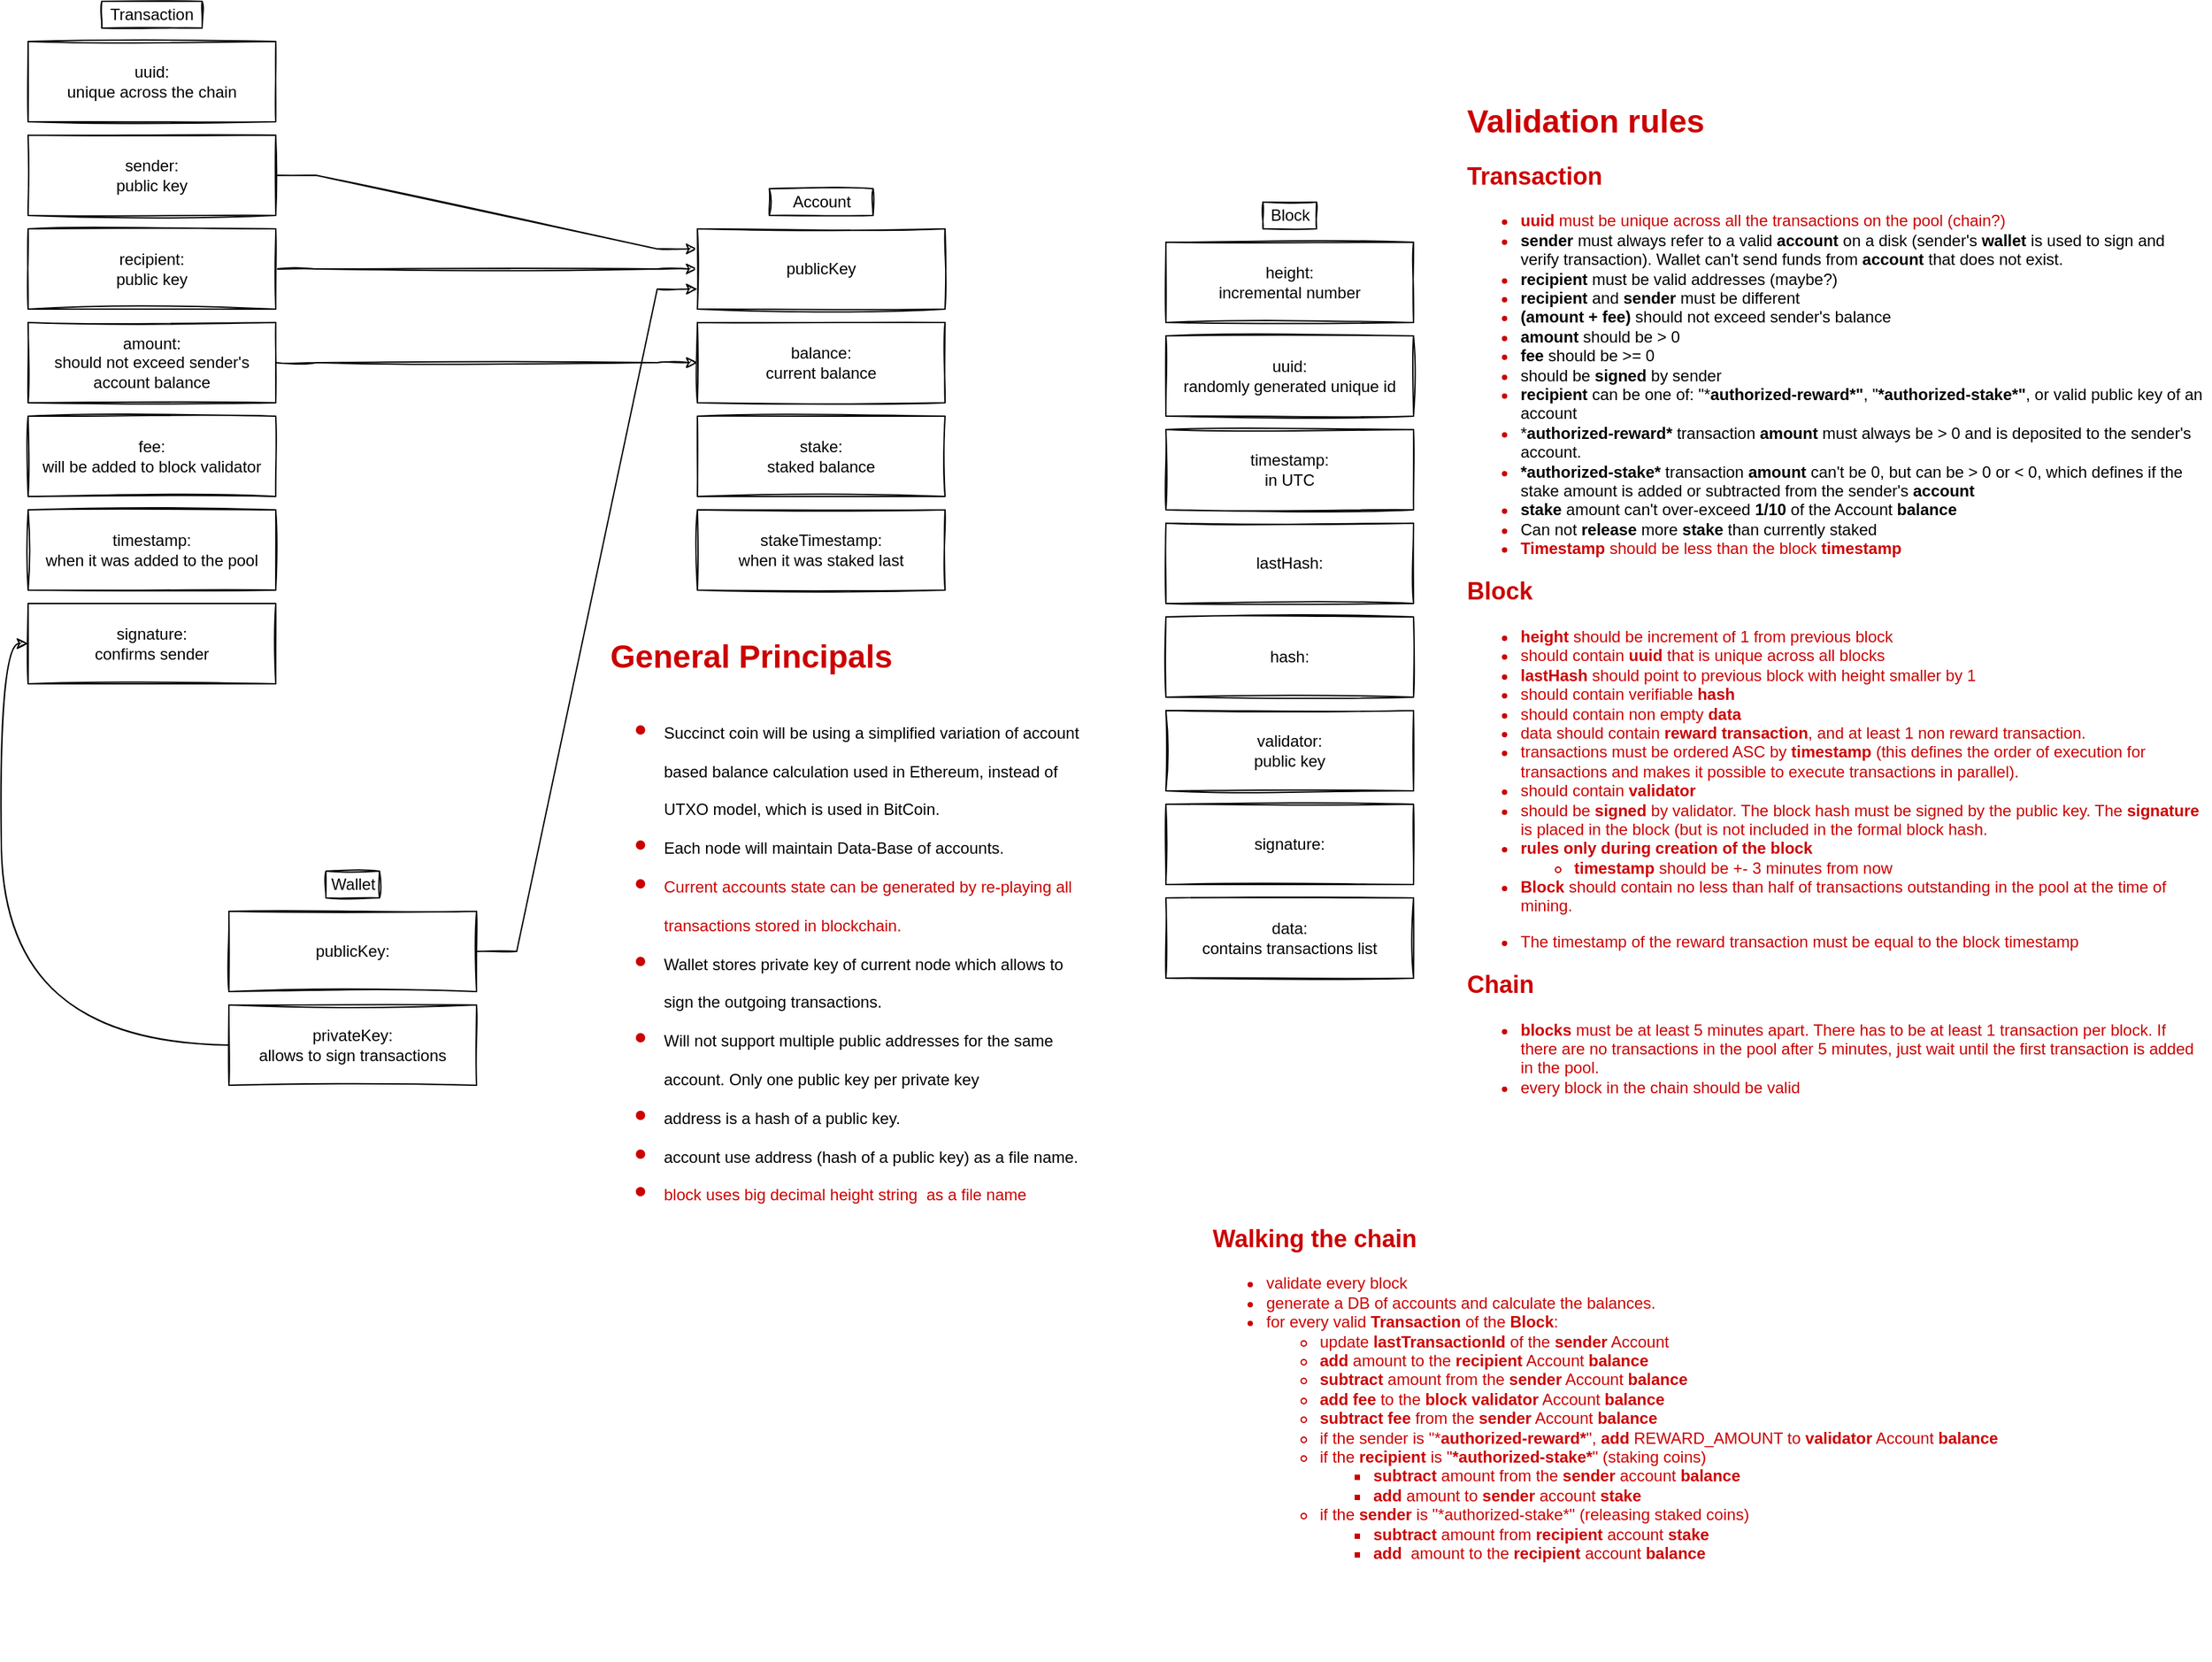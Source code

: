 <mxfile version="13.6.2" type="device"><diagram id="UOPjFhgSH-NBCn5mMsvi" name="Page-1"><mxGraphModel dx="632" dy="560" grid="1" gridSize="10" guides="1" tooltips="1" connect="1" arrows="1" fold="1" page="1" pageScale="1" pageWidth="850" pageHeight="1100" math="0" shadow="0"><root><mxCell id="0"/><mxCell id="1" parent="0"/><mxCell id="68P404522QT9SfdU48aJ-20" style="edgeStyle=entityRelationEdgeStyle;rounded=0;sketch=1;orthogonalLoop=1;jettySize=auto;html=1;entryX=0;entryY=0.25;entryDx=0;entryDy=0;" parent="1" source="68P404522QT9SfdU48aJ-1" target="68P404522QT9SfdU48aJ-11" edge="1"><mxGeometry relative="1" as="geometry"/></mxCell><mxCell id="68P404522QT9SfdU48aJ-1" value="sender:&lt;br&gt;public key" style="rounded=0;whiteSpace=wrap;html=1;sketch=1;" parent="1" vertex="1"><mxGeometry x="50" y="110" width="185" height="60" as="geometry"/></mxCell><mxCell id="68P404522QT9SfdU48aJ-21" style="edgeStyle=entityRelationEdgeStyle;rounded=0;sketch=1;orthogonalLoop=1;jettySize=auto;html=1;exitX=1;exitY=0.5;exitDx=0;exitDy=0;entryX=0;entryY=0.5;entryDx=0;entryDy=0;" parent="1" source="68P404522QT9SfdU48aJ-2" target="68P404522QT9SfdU48aJ-11" edge="1"><mxGeometry relative="1" as="geometry"/></mxCell><mxCell id="68P404522QT9SfdU48aJ-2" value="recipient:&lt;br&gt;public key" style="rounded=0;whiteSpace=wrap;html=1;sketch=1;" parent="1" vertex="1"><mxGeometry x="50" y="180" width="185" height="60" as="geometry"/></mxCell><mxCell id="68P404522QT9SfdU48aJ-23" style="edgeStyle=entityRelationEdgeStyle;rounded=0;sketch=1;orthogonalLoop=1;jettySize=auto;html=1;exitX=1;exitY=0.5;exitDx=0;exitDy=0;entryX=0;entryY=0.5;entryDx=0;entryDy=0;" parent="1" source="68P404522QT9SfdU48aJ-3" target="68P404522QT9SfdU48aJ-12" edge="1"><mxGeometry relative="1" as="geometry"/></mxCell><mxCell id="68P404522QT9SfdU48aJ-3" value="amount:&lt;br&gt;should not exceed sender's account balance" style="rounded=0;whiteSpace=wrap;html=1;sketch=1;" parent="1" vertex="1"><mxGeometry x="50" y="250" width="185" height="60" as="geometry"/></mxCell><mxCell id="68P404522QT9SfdU48aJ-7" value="signature:&lt;br&gt;confirms sender" style="rounded=0;whiteSpace=wrap;html=1;sketch=1;" parent="1" vertex="1"><mxGeometry x="50" y="460" width="185" height="60" as="geometry"/></mxCell><mxCell id="68P404522QT9SfdU48aJ-9" value="Transaction" style="text;html=1;fillColor=none;align=center;verticalAlign=middle;whiteSpace=wrap;rounded=0;sketch=1;strokeColor=#000000;" parent="1" vertex="1"><mxGeometry x="105" y="10" width="75" height="20" as="geometry"/></mxCell><mxCell id="68P404522QT9SfdU48aJ-10" value="Account" style="text;html=1;fillColor=none;align=center;verticalAlign=middle;whiteSpace=wrap;rounded=0;sketch=1;strokeColor=#000000;" parent="1" vertex="1"><mxGeometry x="603.75" y="150" width="77.5" height="20" as="geometry"/></mxCell><mxCell id="68P404522QT9SfdU48aJ-11" value="publicKey&lt;br&gt;" style="rounded=0;whiteSpace=wrap;html=1;sketch=1;" parent="1" vertex="1"><mxGeometry x="550" y="180" width="185" height="60" as="geometry"/></mxCell><mxCell id="68P404522QT9SfdU48aJ-12" value="balance:&lt;br&gt;current balance" style="rounded=0;whiteSpace=wrap;html=1;sketch=1;" parent="1" vertex="1"><mxGeometry x="550" y="250" width="185" height="60" as="geometry"/></mxCell><mxCell id="68P404522QT9SfdU48aJ-14" value="Wallet" style="text;html=1;fillColor=none;align=center;verticalAlign=middle;whiteSpace=wrap;rounded=0;sketch=1;strokeColor=#000000;" parent="1" vertex="1"><mxGeometry x="272.5" y="660" width="40" height="20" as="geometry"/></mxCell><mxCell id="68P404522QT9SfdU48aJ-18" style="edgeStyle=entityRelationEdgeStyle;rounded=0;orthogonalLoop=1;jettySize=auto;html=1;exitX=1;exitY=0.5;exitDx=0;exitDy=0;entryX=0;entryY=0.75;entryDx=0;entryDy=0;sketch=1;fontColor=#CC0000;" parent="1" source="68P404522QT9SfdU48aJ-15" target="68P404522QT9SfdU48aJ-11" edge="1"><mxGeometry relative="1" as="geometry"/></mxCell><mxCell id="68P404522QT9SfdU48aJ-15" value="publicKey:&lt;br&gt;" style="rounded=0;whiteSpace=wrap;html=1;sketch=1;" parent="1" vertex="1"><mxGeometry x="200" y="690" width="185" height="60" as="geometry"/></mxCell><mxCell id="68P404522QT9SfdU48aJ-24" style="rounded=0;sketch=1;orthogonalLoop=1;jettySize=auto;html=1;exitX=0;exitY=0.5;exitDx=0;exitDy=0;entryX=0;entryY=0.5;entryDx=0;entryDy=0;edgeStyle=orthogonalEdgeStyle;curved=1;" parent="1" source="68P404522QT9SfdU48aJ-16" target="68P404522QT9SfdU48aJ-7" edge="1"><mxGeometry relative="1" as="geometry"/></mxCell><mxCell id="68P404522QT9SfdU48aJ-16" value="privateKey:&lt;br&gt;allows to sign transactions" style="rounded=0;whiteSpace=wrap;html=1;sketch=1;" parent="1" vertex="1"><mxGeometry x="200" y="760" width="185" height="60" as="geometry"/></mxCell><mxCell id="68P404522QT9SfdU48aJ-25" value="&lt;h1&gt;&lt;span&gt;General Principals&lt;/span&gt;&lt;/h1&gt;&lt;h1&gt;&lt;ul&gt;&lt;li&gt;&lt;span style=&quot;font-size: 12px ; font-weight: 400&quot;&gt;&lt;font color=&quot;#000000&quot;&gt;Succinct coin will be using a simplified variation of account based balance calculation used in Ethereum, instead of UTXO model, which is used in BitCoin.&lt;/font&gt;&lt;/span&gt;&lt;/li&gt;&lt;li&gt;&lt;font color=&quot;#000000&quot;&gt;&lt;span style=&quot;font-size: 12px ; font-weight: 400&quot;&gt;Each node will maintain Data-Base of accounts.&lt;/span&gt;&lt;br&gt;&lt;/font&gt;&lt;/li&gt;&lt;li&gt;&lt;span style=&quot;font-size: 12px ; font-weight: 400&quot;&gt;Current accounts state can be generated by re-playing all transactions stored in blockchain.&lt;/span&gt;&lt;/li&gt;&lt;li&gt;&lt;span style=&quot;font-size: 12px ; font-weight: 400&quot;&gt;&lt;font color=&quot;#000000&quot;&gt;Wallet stores private key of current node which allows to sign the outgoing transactions.&lt;/font&gt;&lt;/span&gt;&lt;/li&gt;&lt;li&gt;&lt;span style=&quot;font-size: 12px ; font-weight: 400&quot;&gt;&lt;font color=&quot;#000000&quot;&gt;Will not support multiple public addresses for the same account. Only one public key per private key&lt;/font&gt;&lt;/span&gt;&lt;/li&gt;&lt;li&gt;&lt;span style=&quot;font-size: 12px ; font-weight: 400&quot;&gt;&lt;font color=&quot;#000000&quot;&gt;address is a hash of a public key.&lt;/font&gt;&lt;/span&gt;&lt;/li&gt;&lt;li&gt;&lt;span style=&quot;font-size: 12px ; font-weight: 400&quot;&gt;&lt;font color=&quot;#000000&quot;&gt;account use address (hash of a public key) as a file name.&lt;/font&gt;&lt;/span&gt;&lt;/li&gt;&lt;li&gt;&lt;span style=&quot;font-size: 12px ; font-weight: 400&quot;&gt;block uses big decimal height string&amp;nbsp; as a file name&amp;nbsp;&lt;/span&gt;&lt;/li&gt;&lt;/ul&gt;&lt;/h1&gt;" style="text;html=1;fillColor=none;spacing=5;spacingTop=-20;whiteSpace=wrap;overflow=hidden;rounded=0;sketch=1;fontColor=#CC0000;" parent="1" vertex="1"><mxGeometry x="480" y="480" width="360" height="550" as="geometry"/></mxCell><mxCell id="68P404522QT9SfdU48aJ-26" value="fee:&lt;br&gt;will be added to block validator" style="rounded=0;whiteSpace=wrap;html=1;sketch=1;" parent="1" vertex="1"><mxGeometry x="50" y="320" width="185" height="60" as="geometry"/></mxCell><mxCell id="4BtgNt3Qppy4Z63vOar--2" value="stake:&lt;br&gt;staked balance" style="rounded=0;whiteSpace=wrap;html=1;sketch=1;" parent="1" vertex="1"><mxGeometry x="550" y="320" width="185" height="60" as="geometry"/></mxCell><mxCell id="4BtgNt3Qppy4Z63vOar--3" value="height:&lt;br&gt;incremental number" style="rounded=0;whiteSpace=wrap;html=1;sketch=1;" parent="1" vertex="1"><mxGeometry x="900" y="190" width="185" height="60" as="geometry"/></mxCell><mxCell id="4BtgNt3Qppy4Z63vOar--4" value="Block" style="text;html=1;fillColor=none;align=center;verticalAlign=middle;whiteSpace=wrap;rounded=0;sketch=1;strokeColor=#000000;" parent="1" vertex="1"><mxGeometry x="972.5" y="160" width="40" height="20" as="geometry"/></mxCell><mxCell id="4BtgNt3Qppy4Z63vOar--5" value="uuid:&lt;br&gt;randomly generated unique id" style="rounded=0;whiteSpace=wrap;html=1;sketch=1;" parent="1" vertex="1"><mxGeometry x="900" y="260" width="185" height="60" as="geometry"/></mxCell><mxCell id="4BtgNt3Qppy4Z63vOar--6" value="timestamp:&lt;br&gt;in UTC" style="rounded=0;whiteSpace=wrap;html=1;sketch=1;" parent="1" vertex="1"><mxGeometry x="900" y="330" width="185" height="60" as="geometry"/></mxCell><mxCell id="4BtgNt3Qppy4Z63vOar--7" value="lastHash:" style="rounded=0;whiteSpace=wrap;html=1;sketch=1;" parent="1" vertex="1"><mxGeometry x="900" y="400" width="185" height="60" as="geometry"/></mxCell><mxCell id="4BtgNt3Qppy4Z63vOar--8" value="hash:" style="rounded=0;whiteSpace=wrap;html=1;sketch=1;" parent="1" vertex="1"><mxGeometry x="900" y="470" width="185" height="60" as="geometry"/></mxCell><mxCell id="4BtgNt3Qppy4Z63vOar--9" value="validator:&lt;br&gt;public key" style="rounded=0;whiteSpace=wrap;html=1;sketch=1;" parent="1" vertex="1"><mxGeometry x="900" y="540" width="185" height="60" as="geometry"/></mxCell><mxCell id="4BtgNt3Qppy4Z63vOar--10" value="signature:" style="rounded=0;whiteSpace=wrap;html=1;sketch=1;" parent="1" vertex="1"><mxGeometry x="900" y="610" width="185" height="60" as="geometry"/></mxCell><mxCell id="4BtgNt3Qppy4Z63vOar--11" value="data:&lt;br&gt;contains transactions list" style="rounded=0;whiteSpace=wrap;html=1;sketch=1;" parent="1" vertex="1"><mxGeometry x="900" y="680" width="185" height="60" as="geometry"/></mxCell><mxCell id="4BtgNt3Qppy4Z63vOar--12" value="&lt;h1&gt;Validation rules&lt;/h1&gt;&lt;h2&gt;Transaction&lt;/h2&gt;&lt;div&gt;&lt;ul&gt;&lt;li&gt;&lt;b&gt;uuid&lt;/b&gt; must be unique across all the transactions on the pool (chain?)&lt;/li&gt;&lt;li&gt;&lt;font color=&quot;#000000&quot;&gt;&lt;b&gt;sender &lt;/b&gt;must always refer to a valid &lt;b&gt;account&lt;/b&gt; on a disk (sender's &lt;b&gt;wallet&lt;/b&gt; is used to sign and verify transaction). Wallet can't send funds from &lt;b&gt;account &lt;/b&gt;that does not exist.&lt;/font&gt;&lt;/li&gt;&lt;li&gt;&lt;font color=&quot;#000000&quot;&gt;&lt;b&gt;recipient&lt;/b&gt; must be valid addresses (maybe?)&lt;/font&gt;&lt;/li&gt;&lt;li&gt;&lt;font color=&quot;#000000&quot;&gt;&lt;b&gt;recipient&lt;/b&gt; and &lt;b&gt;sender&lt;/b&gt; must be different&lt;/font&gt;&lt;/li&gt;&lt;li&gt;&lt;font color=&quot;#000000&quot;&gt;&lt;b&gt;(amount + fee)&lt;/b&gt;&lt;span&gt; should not exceed sender's balance&lt;/span&gt;&lt;br&gt;&lt;/font&gt;&lt;/li&gt;&lt;li&gt;&lt;font color=&quot;#000000&quot;&gt;&lt;b&gt;amount&lt;/b&gt; should be &amp;gt; 0&lt;/font&gt;&lt;/li&gt;&lt;li&gt;&lt;font color=&quot;#000000&quot;&gt;&lt;b&gt;fee&lt;/b&gt;&amp;nbsp;should be &amp;gt;= 0&lt;/font&gt;&lt;/li&gt;&lt;li&gt;&lt;font color=&quot;#000000&quot;&gt;should be &lt;b&gt;signed&lt;/b&gt; by sender&lt;/font&gt;&lt;/li&gt;&lt;li&gt;&lt;font color=&quot;#000000&quot;&gt;&lt;b&gt;recipient&lt;/b&gt;&lt;span&gt;&amp;nbsp;can be one of: &quot;*&lt;/span&gt;&lt;b&gt;authorized-reward*&quot;&lt;/b&gt;&lt;span&gt;, &quot;&lt;/span&gt;&lt;b&gt;*authorized-stake*&quot;&lt;/b&gt;&lt;span&gt;, or valid public key of an account&lt;/span&gt;&lt;br&gt;&lt;/font&gt;&lt;/li&gt;&lt;li&gt;&lt;font color=&quot;#000000&quot;&gt;&lt;span&gt;*&lt;/span&gt;&lt;b&gt;authorized-reward*&lt;/b&gt;&amp;nbsp;transaction &lt;b&gt;amount&lt;/b&gt; must always be &amp;gt; 0 and is deposited to the sender's account.&lt;/font&gt;&lt;/li&gt;&lt;li&gt;&lt;font color=&quot;#000000&quot;&gt;&lt;b&gt;*authorized-stake* &lt;/b&gt;&lt;span&gt;transaction &lt;b&gt;amount&lt;/b&gt; can't be 0, but can be &amp;gt; 0 or &amp;lt; 0, which defines if the stake amount is added or subtracted from the sender's &lt;b&gt;account&lt;/b&gt;&lt;/span&gt;&lt;/font&gt;&lt;br&gt;&lt;/li&gt;&lt;li&gt;&lt;font color=&quot;#000000&quot;&gt;&lt;b&gt;stake &lt;/b&gt;amount can't over-exceed &lt;b&gt;1/10&lt;/b&gt; of the Account &lt;b&gt;balance&lt;/b&gt;&lt;/font&gt;&lt;/li&gt;&lt;li&gt;&lt;font color=&quot;#000000&quot;&gt;Can not &lt;b&gt;release&lt;/b&gt; more &lt;b&gt;stake&lt;/b&gt; than currently staked&lt;/font&gt;&lt;/li&gt;&lt;li&gt;&lt;b&gt;Timestamp &lt;/b&gt;should be less than the block &lt;b&gt;timestamp&lt;/b&gt;&lt;/li&gt;&lt;/ul&gt;&lt;/div&gt;&lt;h2&gt;Block&lt;/h2&gt;&lt;div&gt;&lt;ul&gt;&lt;li&gt;&lt;b&gt;height&lt;/b&gt;&lt;span&gt; should be increment of 1 from previous block&lt;/span&gt;&lt;br&gt;&lt;/li&gt;&lt;li&gt;should contain &lt;b&gt;uuid &lt;/b&gt;that is unique across all blocks&lt;/li&gt;&lt;li&gt;&lt;b&gt;lastHash&lt;/b&gt; should point to previous block with height smaller by 1&lt;/li&gt;&lt;li&gt;should contain verifiable &lt;b&gt;hash&lt;/b&gt;&lt;/li&gt;&lt;li&gt;should contain non empty &lt;b&gt;data&lt;/b&gt;&lt;/li&gt;&lt;li&gt;data should contain&amp;nbsp;&lt;b&gt;reward transaction&lt;/b&gt;, and at least 1 non reward transaction.&lt;/li&gt;&lt;li&gt;transactions must be ordered ASC by &lt;b&gt;timestamp &lt;/b&gt;(this defines the order of execution for transactions and makes it possible to execute transactions in parallel).&lt;/li&gt;&lt;li&gt;should contain &lt;b&gt;validator&lt;/b&gt;&lt;/li&gt;&lt;li&gt;should be &lt;b&gt;signed&lt;/b&gt; by validator. The block hash must be signed by the public key. The &lt;b&gt;signature&lt;/b&gt; is placed in the block (but is not included in the formal block hash.&lt;/li&gt;&lt;li&gt;&lt;b&gt;rules only during creation of the block&lt;/b&gt;&lt;/li&gt;&lt;ul&gt;&lt;li&gt;&lt;b&gt;timestamp&lt;/b&gt; should be +- 3 minutes from now&lt;/li&gt;&lt;/ul&gt;&lt;li&gt;&lt;b&gt;Block &lt;/b&gt;should contain no less than half of transactions outstanding in the pool at the time of mining.&lt;/li&gt;&lt;/ul&gt;&lt;p&gt;&lt;/p&gt;&lt;ul&gt;&lt;li&gt;&lt;span style=&quot;background-color: rgb(255 , 255 , 255)&quot;&gt;&lt;font style=&quot;font-size: 12px&quot;&gt;The timestamp of the reward transaction must be equal to the block timestamp&lt;/font&gt;&lt;/span&gt;&lt;/li&gt;&lt;/ul&gt;&lt;p&gt;&lt;/p&gt;&lt;/div&gt;&lt;h2&gt;Chain&lt;/h2&gt;&lt;div&gt;&lt;ul&gt;&lt;li&gt;&lt;b&gt;blocks&amp;nbsp;&lt;/b&gt;must be at least 5 minutes apart. There has to be at least 1 transaction per block. If there are no transactions in the pool after 5 minutes, just wait until the first transaction is added in the pool.&lt;/li&gt;&lt;li&gt;every block in the chain should be valid&lt;/li&gt;&lt;/ul&gt;&lt;div&gt;&lt;br&gt;&lt;/div&gt;&lt;/div&gt;&lt;h2&gt;&lt;br&gt;&lt;/h2&gt;" style="text;html=1;fillColor=none;spacing=5;spacingTop=-20;whiteSpace=wrap;overflow=hidden;rounded=0;sketch=1;fontColor=#CC0000;" parent="1" vertex="1"><mxGeometry x="1120" y="80" width="560" height="780" as="geometry"/></mxCell><mxCell id="4BtgNt3Qppy4Z63vOar--13" value="&lt;h2&gt;Walking the chain&lt;/h2&gt;&lt;p&gt;&lt;/p&gt;&lt;ul&gt;&lt;li&gt;validate every block&lt;/li&gt;&lt;li&gt;generate a DB of accounts and calculate the balances.&lt;/li&gt;&lt;li&gt;for every valid &lt;b&gt;Transaction&lt;/b&gt; of the &lt;b&gt;Block&lt;/b&gt;:&lt;/li&gt;&lt;ul&gt;&lt;li&gt;update &lt;b&gt;lastTransactionId&lt;/b&gt; of the &lt;b&gt;sender&lt;/b&gt; Account&lt;/li&gt;&lt;li&gt;&lt;b&gt;add&lt;/b&gt; amount to the &lt;b&gt;recipient&lt;/b&gt; Account &lt;b&gt;balance&lt;/b&gt;&lt;/li&gt;&lt;li&gt;&lt;b&gt;subtract&lt;/b&gt; amount from the &lt;b&gt;sender&lt;/b&gt; Account &lt;b&gt;balance&lt;/b&gt;&lt;/li&gt;&lt;li&gt;&lt;b&gt;add fee&lt;/b&gt; to the &lt;b&gt;block validator&lt;/b&gt; Account &lt;b&gt;balance&lt;/b&gt;&lt;/li&gt;&lt;li&gt;&lt;b&gt;subtract fee&lt;/b&gt; from the &lt;b&gt;sender&lt;/b&gt; Account &lt;b&gt;balance&lt;/b&gt;&lt;/li&gt;&lt;li&gt;if the sender is &quot;*&lt;b&gt;authorized-reward*&lt;/b&gt;&quot;, &lt;b&gt;add&lt;/b&gt; REWARD_AMOUNT to &lt;b&gt;validator&lt;/b&gt; Account &lt;b&gt;balance&lt;/b&gt;&lt;/li&gt;&lt;li&gt;if the &lt;b&gt;recipient&lt;/b&gt;&amp;nbsp;is &quot;&lt;b&gt;*authorized-stake*&lt;/b&gt;&quot; (staking coins)&lt;/li&gt;&lt;ul&gt;&lt;li&gt;&lt;b&gt;subtract&lt;/b&gt; amount from the &lt;b&gt;sender&lt;/b&gt; account &lt;b&gt;balance&amp;nbsp;&lt;/b&gt;&lt;/li&gt;&lt;li&gt;&lt;b&gt;add&lt;/b&gt; amount to &lt;b&gt;sender&lt;/b&gt; account &lt;b&gt;stake&lt;/b&gt;&lt;/li&gt;&lt;/ul&gt;&lt;li&gt;if the &lt;b&gt;sender&amp;nbsp;&lt;/b&gt;is &quot;*authorized-stake*&quot; (releasing staked coins)&lt;/li&gt;&lt;ul&gt;&lt;li&gt;&lt;b&gt;subtract&lt;/b&gt; amount from &lt;b&gt;recipient&lt;/b&gt; account &lt;b&gt;stake&lt;/b&gt;&lt;/li&gt;&lt;li&gt;&lt;b&gt;add&lt;/b&gt;&amp;nbsp; amount to the &lt;b&gt;recipient&lt;/b&gt; account &lt;b&gt;balance&amp;nbsp;&lt;/b&gt;&lt;/li&gt;&lt;/ul&gt;&lt;/ul&gt;&lt;/ul&gt;&lt;p&gt;&lt;/p&gt;&lt;div&gt;&lt;br style=&quot;font-family: helvetica; font-size: 12px; font-style: normal; font-weight: 400; letter-spacing: normal; text-align: left; text-indent: 0px; text-transform: none; word-spacing: 0px; background-color: rgb(248, 249, 250);&quot;&gt;&lt;/div&gt;" style="text;html=1;fillColor=none;spacing=5;spacingTop=-20;whiteSpace=wrap;overflow=hidden;rounded=0;fontColor=#CC0000;" parent="1" vertex="1"><mxGeometry x="930" y="920" width="650" height="330" as="geometry"/></mxCell><mxCell id="4BtgNt3Qppy4Z63vOar--14" value="stakeTimestamp:&lt;br&gt;when it was staked last" style="rounded=0;whiteSpace=wrap;html=1;sketch=1;" parent="1" vertex="1"><mxGeometry x="550" y="390" width="185" height="60" as="geometry"/></mxCell><mxCell id="4BtgNt3Qppy4Z63vOar--15" value="&lt;font&gt;timestamp:&lt;br&gt;when it was added to the pool&lt;/font&gt;" style="rounded=0;whiteSpace=wrap;html=1;sketch=1;" parent="1" vertex="1"><mxGeometry x="50" y="390" width="185" height="60" as="geometry"/></mxCell><mxCell id="4BtgNt3Qppy4Z63vOar--16" value="uuid:&lt;br&gt;unique across the chain" style="rounded=0;whiteSpace=wrap;html=1;sketch=1;" parent="1" vertex="1"><mxGeometry x="50" y="40" width="185" height="60" as="geometry"/></mxCell></root></mxGraphModel></diagram></mxfile>